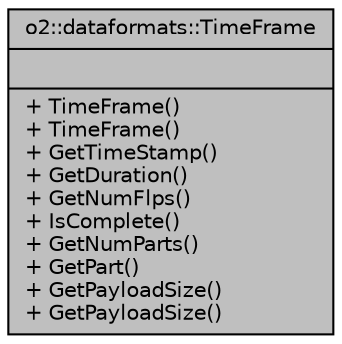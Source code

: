 digraph "o2::dataformats::TimeFrame"
{
 // INTERACTIVE_SVG=YES
  bgcolor="transparent";
  edge [fontname="Helvetica",fontsize="10",labelfontname="Helvetica",labelfontsize="10"];
  node [fontname="Helvetica",fontsize="10",shape=record];
  Node1 [label="{o2::dataformats::TimeFrame\n||+ TimeFrame()\l+ TimeFrame()\l+ GetTimeStamp()\l+ GetDuration()\l+ GetNumFlps()\l+ IsComplete()\l+ GetNumParts()\l+ GetPart()\l+ GetPayloadSize()\l+ GetPayloadSize()\l}",height=0.2,width=0.4,color="black", fillcolor="grey75", style="filled", fontcolor="black"];
}

